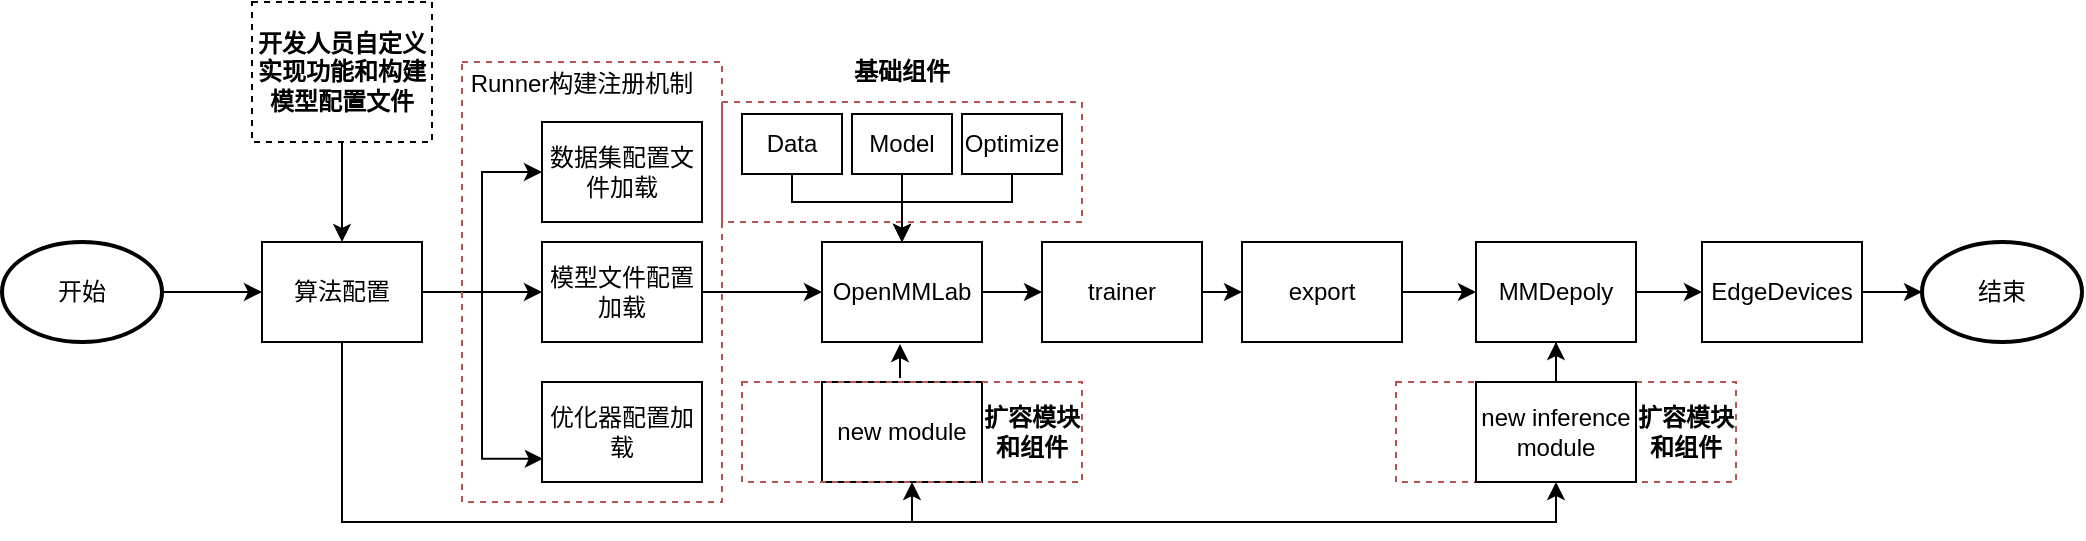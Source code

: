 <mxfile version="20.7.2" type="github">
  <diagram id="go8Xt59pJj9hw-y3U2KG" name="第 1 页">
    <mxGraphModel dx="2073" dy="1331" grid="1" gridSize="10" guides="1" tooltips="1" connect="1" arrows="1" fold="1" page="1" pageScale="1" pageWidth="827" pageHeight="1169" math="0" shadow="0">
      <root>
        <mxCell id="0" />
        <mxCell id="1" parent="0" />
        <mxCell id="4p99a6QbpQf_X9PKqPWL-32" value="" style="rounded=0;whiteSpace=wrap;html=1;fillColor=none;strokeColor=#b85450;dashed=1;" vertex="1" parent="1">
          <mxGeometry x="490" y="220" width="180" height="60" as="geometry" />
        </mxCell>
        <mxCell id="4p99a6QbpQf_X9PKqPWL-29" style="edgeStyle=orthogonalEdgeStyle;rounded=0;orthogonalLoop=1;jettySize=auto;html=1;exitX=1;exitY=0.5;exitDx=0;exitDy=0;entryX=0;entryY=0.5;entryDx=0;entryDy=0;" edge="1" parent="1" source="4p99a6QbpQf_X9PKqPWL-1" target="4p99a6QbpQf_X9PKqPWL-28">
          <mxGeometry relative="1" as="geometry" />
        </mxCell>
        <mxCell id="4p99a6QbpQf_X9PKqPWL-1" value="OpenMMLab" style="rounded=0;whiteSpace=wrap;html=1;" vertex="1" parent="1">
          <mxGeometry x="540" y="290" width="80" height="50" as="geometry" />
        </mxCell>
        <mxCell id="4p99a6QbpQf_X9PKqPWL-8" style="edgeStyle=orthogonalEdgeStyle;rounded=0;orthogonalLoop=1;jettySize=auto;html=1;" edge="1" parent="1" source="4p99a6QbpQf_X9PKqPWL-2" target="4p99a6QbpQf_X9PKqPWL-3">
          <mxGeometry relative="1" as="geometry" />
        </mxCell>
        <mxCell id="4p99a6QbpQf_X9PKqPWL-9" style="edgeStyle=orthogonalEdgeStyle;rounded=0;orthogonalLoop=1;jettySize=auto;html=1;exitX=1;exitY=0.5;exitDx=0;exitDy=0;entryX=0;entryY=0.5;entryDx=0;entryDy=0;exitPerimeter=0;" edge="1" parent="1" source="4p99a6QbpQf_X9PKqPWL-2" target="4p99a6QbpQf_X9PKqPWL-4">
          <mxGeometry relative="1" as="geometry" />
        </mxCell>
        <mxCell id="4p99a6QbpQf_X9PKqPWL-10" style="edgeStyle=orthogonalEdgeStyle;rounded=0;orthogonalLoop=1;jettySize=auto;html=1;exitX=1;exitY=0.5;exitDx=0;exitDy=0;entryX=0.005;entryY=0.768;entryDx=0;entryDy=0;entryPerimeter=0;" edge="1" parent="1" source="4p99a6QbpQf_X9PKqPWL-2" target="4p99a6QbpQf_X9PKqPWL-5">
          <mxGeometry relative="1" as="geometry" />
        </mxCell>
        <mxCell id="4p99a6QbpQf_X9PKqPWL-48" style="edgeStyle=orthogonalEdgeStyle;rounded=0;orthogonalLoop=1;jettySize=auto;html=1;exitX=0.5;exitY=1;exitDx=0;exitDy=0;entryX=0.5;entryY=1;entryDx=0;entryDy=0;" edge="1" parent="1" source="4p99a6QbpQf_X9PKqPWL-2" target="4p99a6QbpQf_X9PKqPWL-34">
          <mxGeometry relative="1" as="geometry" />
        </mxCell>
        <mxCell id="4p99a6QbpQf_X9PKqPWL-49" style="edgeStyle=orthogonalEdgeStyle;rounded=0;orthogonalLoop=1;jettySize=auto;html=1;entryX=0.5;entryY=1;entryDx=0;entryDy=0;" edge="1" parent="1" source="4p99a6QbpQf_X9PKqPWL-2" target="4p99a6QbpQf_X9PKqPWL-44">
          <mxGeometry relative="1" as="geometry">
            <Array as="points">
              <mxPoint x="300" y="430" />
              <mxPoint x="907" y="430" />
            </Array>
          </mxGeometry>
        </mxCell>
        <mxCell id="4p99a6QbpQf_X9PKqPWL-2" value="算法配置" style="rounded=0;whiteSpace=wrap;html=1;" vertex="1" parent="1">
          <mxGeometry x="260" y="290" width="80" height="50" as="geometry" />
        </mxCell>
        <mxCell id="4p99a6QbpQf_X9PKqPWL-11" style="edgeStyle=orthogonalEdgeStyle;rounded=0;orthogonalLoop=1;jettySize=auto;html=1;exitX=1;exitY=0.5;exitDx=0;exitDy=0;entryX=0;entryY=0.5;entryDx=0;entryDy=0;" edge="1" parent="1" source="4p99a6QbpQf_X9PKqPWL-3" target="4p99a6QbpQf_X9PKqPWL-1">
          <mxGeometry relative="1" as="geometry" />
        </mxCell>
        <mxCell id="4p99a6QbpQf_X9PKqPWL-3" value="模型文件配置加载" style="rounded=0;whiteSpace=wrap;html=1;" vertex="1" parent="1">
          <mxGeometry x="400" y="290" width="80" height="50" as="geometry" />
        </mxCell>
        <mxCell id="4p99a6QbpQf_X9PKqPWL-4" value="数据集配置文件加载" style="rounded=0;whiteSpace=wrap;html=1;" vertex="1" parent="1">
          <mxGeometry x="400" y="230" width="80" height="50" as="geometry" />
        </mxCell>
        <mxCell id="4p99a6QbpQf_X9PKqPWL-5" value="优化器配置加载" style="rounded=0;whiteSpace=wrap;html=1;" vertex="1" parent="1">
          <mxGeometry x="400" y="360" width="80" height="50" as="geometry" />
        </mxCell>
        <mxCell id="4p99a6QbpQf_X9PKqPWL-7" style="edgeStyle=orthogonalEdgeStyle;rounded=0;orthogonalLoop=1;jettySize=auto;html=1;entryX=0.492;entryY=1.058;entryDx=0;entryDy=0;entryPerimeter=0;" edge="1" parent="1">
          <mxGeometry relative="1" as="geometry">
            <mxPoint x="579" y="358" as="sourcePoint" />
            <mxPoint x="578.36" y="340.9" as="targetPoint" />
            <Array as="points">
              <mxPoint x="579" y="341" />
              <mxPoint x="578" y="341" />
            </Array>
          </mxGeometry>
        </mxCell>
        <mxCell id="4p99a6QbpQf_X9PKqPWL-6" value="new module" style="rounded=0;whiteSpace=wrap;html=1;" vertex="1" parent="1">
          <mxGeometry x="540" y="360" width="80" height="50" as="geometry" />
        </mxCell>
        <mxCell id="4p99a6QbpQf_X9PKqPWL-20" style="edgeStyle=orthogonalEdgeStyle;rounded=0;orthogonalLoop=1;jettySize=auto;html=1;exitX=0.5;exitY=1;exitDx=0;exitDy=0;" edge="1" parent="1" source="4p99a6QbpQf_X9PKqPWL-13" target="4p99a6QbpQf_X9PKqPWL-1">
          <mxGeometry relative="1" as="geometry">
            <Array as="points">
              <mxPoint x="525" y="270" />
              <mxPoint x="580" y="270" />
            </Array>
          </mxGeometry>
        </mxCell>
        <mxCell id="4p99a6QbpQf_X9PKqPWL-13" value="Data" style="rounded=0;whiteSpace=wrap;html=1;" vertex="1" parent="1">
          <mxGeometry x="500" y="226" width="50" height="30" as="geometry" />
        </mxCell>
        <mxCell id="4p99a6QbpQf_X9PKqPWL-21" style="edgeStyle=orthogonalEdgeStyle;rounded=0;orthogonalLoop=1;jettySize=auto;html=1;exitX=0.5;exitY=1;exitDx=0;exitDy=0;entryX=0.5;entryY=0;entryDx=0;entryDy=0;" edge="1" parent="1" source="4p99a6QbpQf_X9PKqPWL-14" target="4p99a6QbpQf_X9PKqPWL-1">
          <mxGeometry relative="1" as="geometry" />
        </mxCell>
        <mxCell id="4p99a6QbpQf_X9PKqPWL-14" value="Model" style="rounded=0;whiteSpace=wrap;html=1;" vertex="1" parent="1">
          <mxGeometry x="555" y="226" width="50" height="30" as="geometry" />
        </mxCell>
        <mxCell id="4p99a6QbpQf_X9PKqPWL-22" style="edgeStyle=orthogonalEdgeStyle;rounded=0;orthogonalLoop=1;jettySize=auto;html=1;exitX=0.5;exitY=1;exitDx=0;exitDy=0;entryX=0.5;entryY=0;entryDx=0;entryDy=0;" edge="1" parent="1" source="4p99a6QbpQf_X9PKqPWL-15" target="4p99a6QbpQf_X9PKqPWL-1">
          <mxGeometry relative="1" as="geometry">
            <Array as="points">
              <mxPoint x="635" y="270" />
              <mxPoint x="580" y="270" />
            </Array>
          </mxGeometry>
        </mxCell>
        <mxCell id="4p99a6QbpQf_X9PKqPWL-15" value="Optimize" style="rounded=0;whiteSpace=wrap;html=1;" vertex="1" parent="1">
          <mxGeometry x="610" y="226" width="50" height="30" as="geometry" />
        </mxCell>
        <mxCell id="4p99a6QbpQf_X9PKqPWL-26" style="edgeStyle=orthogonalEdgeStyle;rounded=0;orthogonalLoop=1;jettySize=auto;html=1;" edge="1" parent="1" source="4p99a6QbpQf_X9PKqPWL-25" target="4p99a6QbpQf_X9PKqPWL-2">
          <mxGeometry relative="1" as="geometry" />
        </mxCell>
        <mxCell id="4p99a6QbpQf_X9PKqPWL-25" value="开始" style="strokeWidth=2;html=1;shape=mxgraph.flowchart.start_1;whiteSpace=wrap;" vertex="1" parent="1">
          <mxGeometry x="130" y="290" width="80" height="50" as="geometry" />
        </mxCell>
        <mxCell id="4p99a6QbpQf_X9PKqPWL-27" style="edgeStyle=orthogonalEdgeStyle;rounded=0;orthogonalLoop=1;jettySize=auto;html=1;exitX=0.5;exitY=1;exitDx=0;exitDy=0;" edge="1" parent="1" source="4p99a6QbpQf_X9PKqPWL-2" target="4p99a6QbpQf_X9PKqPWL-2">
          <mxGeometry relative="1" as="geometry" />
        </mxCell>
        <mxCell id="4p99a6QbpQf_X9PKqPWL-31" style="edgeStyle=orthogonalEdgeStyle;rounded=0;orthogonalLoop=1;jettySize=auto;html=1;exitX=1;exitY=0.5;exitDx=0;exitDy=0;entryX=0;entryY=0.5;entryDx=0;entryDy=0;" edge="1" parent="1" source="4p99a6QbpQf_X9PKqPWL-28" target="4p99a6QbpQf_X9PKqPWL-30">
          <mxGeometry relative="1" as="geometry" />
        </mxCell>
        <mxCell id="4p99a6QbpQf_X9PKqPWL-28" value="trainer" style="rounded=0;whiteSpace=wrap;html=1;" vertex="1" parent="1">
          <mxGeometry x="650" y="290" width="80" height="50" as="geometry" />
        </mxCell>
        <mxCell id="4p99a6QbpQf_X9PKqPWL-42" style="edgeStyle=orthogonalEdgeStyle;rounded=0;orthogonalLoop=1;jettySize=auto;html=1;exitX=1;exitY=0.5;exitDx=0;exitDy=0;entryX=0;entryY=0.5;entryDx=0;entryDy=0;" edge="1" parent="1" source="4p99a6QbpQf_X9PKqPWL-30" target="4p99a6QbpQf_X9PKqPWL-41">
          <mxGeometry relative="1" as="geometry" />
        </mxCell>
        <mxCell id="4p99a6QbpQf_X9PKqPWL-30" value="export" style="rounded=0;whiteSpace=wrap;html=1;" vertex="1" parent="1">
          <mxGeometry x="750" y="290" width="80" height="50" as="geometry" />
        </mxCell>
        <mxCell id="4p99a6QbpQf_X9PKqPWL-33" value="&lt;b&gt;基础组件&lt;/b&gt;" style="text;html=1;strokeColor=none;fillColor=none;align=center;verticalAlign=middle;whiteSpace=wrap;rounded=0;dashed=1;" vertex="1" parent="1">
          <mxGeometry x="550" y="190" width="60" height="30" as="geometry" />
        </mxCell>
        <mxCell id="4p99a6QbpQf_X9PKqPWL-34" value="" style="rounded=0;whiteSpace=wrap;html=1;fillColor=none;strokeColor=#b85450;dashed=1;" vertex="1" parent="1">
          <mxGeometry x="500" y="360" width="170" height="50" as="geometry" />
        </mxCell>
        <mxCell id="4p99a6QbpQf_X9PKqPWL-35" value="&lt;b&gt;扩容模块和组件&lt;/b&gt;" style="text;html=1;strokeColor=none;fillColor=none;align=center;verticalAlign=middle;whiteSpace=wrap;rounded=0;dashed=1;" vertex="1" parent="1">
          <mxGeometry x="620" y="370" width="50" height="30" as="geometry" />
        </mxCell>
        <mxCell id="4p99a6QbpQf_X9PKqPWL-36" value="" style="rounded=0;whiteSpace=wrap;html=1;fillColor=none;strokeColor=#b85450;dashed=1;" vertex="1" parent="1">
          <mxGeometry x="360" y="200" width="130" height="220" as="geometry" />
        </mxCell>
        <mxCell id="4p99a6QbpQf_X9PKqPWL-37" value="Runner构建注册机制" style="text;html=1;strokeColor=none;fillColor=none;align=center;verticalAlign=middle;whiteSpace=wrap;rounded=0;dashed=1;" vertex="1" parent="1">
          <mxGeometry x="360" y="196" width="120" height="30" as="geometry" />
        </mxCell>
        <mxCell id="4p99a6QbpQf_X9PKqPWL-51" style="edgeStyle=orthogonalEdgeStyle;rounded=0;orthogonalLoop=1;jettySize=auto;html=1;exitX=1;exitY=0.5;exitDx=0;exitDy=0;entryX=0;entryY=0.5;entryDx=0;entryDy=0;" edge="1" parent="1" source="4p99a6QbpQf_X9PKqPWL-41" target="4p99a6QbpQf_X9PKqPWL-50">
          <mxGeometry relative="1" as="geometry" />
        </mxCell>
        <mxCell id="4p99a6QbpQf_X9PKqPWL-41" value="MMDepoly" style="rounded=0;whiteSpace=wrap;html=1;" vertex="1" parent="1">
          <mxGeometry x="867" y="290" width="80" height="50" as="geometry" />
        </mxCell>
        <mxCell id="4p99a6QbpQf_X9PKqPWL-45" value="" style="rounded=0;whiteSpace=wrap;html=1;fillColor=none;strokeColor=#b85450;dashed=1;" vertex="1" parent="1">
          <mxGeometry x="827" y="360" width="170" height="50" as="geometry" />
        </mxCell>
        <mxCell id="4p99a6QbpQf_X9PKqPWL-47" style="edgeStyle=orthogonalEdgeStyle;rounded=0;orthogonalLoop=1;jettySize=auto;html=1;" edge="1" parent="1" source="4p99a6QbpQf_X9PKqPWL-44" target="4p99a6QbpQf_X9PKqPWL-41">
          <mxGeometry relative="1" as="geometry" />
        </mxCell>
        <mxCell id="4p99a6QbpQf_X9PKqPWL-44" value="new inference&lt;br&gt;module" style="rounded=0;whiteSpace=wrap;html=1;" vertex="1" parent="1">
          <mxGeometry x="867" y="360" width="80" height="50" as="geometry" />
        </mxCell>
        <mxCell id="4p99a6QbpQf_X9PKqPWL-46" value="&lt;b&gt;扩容模块和组件&lt;/b&gt;" style="text;html=1;strokeColor=none;fillColor=none;align=center;verticalAlign=middle;whiteSpace=wrap;rounded=0;dashed=1;" vertex="1" parent="1">
          <mxGeometry x="947" y="370" width="50" height="30" as="geometry" />
        </mxCell>
        <mxCell id="4p99a6QbpQf_X9PKqPWL-56" style="edgeStyle=orthogonalEdgeStyle;rounded=0;orthogonalLoop=1;jettySize=auto;html=1;exitX=1;exitY=0.5;exitDx=0;exitDy=0;entryX=0;entryY=0.5;entryDx=0;entryDy=0;entryPerimeter=0;" edge="1" parent="1" source="4p99a6QbpQf_X9PKqPWL-50" target="4p99a6QbpQf_X9PKqPWL-54">
          <mxGeometry relative="1" as="geometry" />
        </mxCell>
        <mxCell id="4p99a6QbpQf_X9PKqPWL-50" value="EdgeDevices" style="rounded=0;whiteSpace=wrap;html=1;" vertex="1" parent="1">
          <mxGeometry x="980" y="290" width="80" height="50" as="geometry" />
        </mxCell>
        <mxCell id="4p99a6QbpQf_X9PKqPWL-53" style="edgeStyle=orthogonalEdgeStyle;rounded=0;orthogonalLoop=1;jettySize=auto;html=1;" edge="1" parent="1" source="4p99a6QbpQf_X9PKqPWL-52" target="4p99a6QbpQf_X9PKqPWL-2">
          <mxGeometry relative="1" as="geometry" />
        </mxCell>
        <mxCell id="4p99a6QbpQf_X9PKqPWL-52" value="&lt;b&gt;开发人员自定义实现功能和构建模型配置文件&lt;/b&gt;" style="rounded=0;whiteSpace=wrap;html=1;dashed=1;fillColor=none;" vertex="1" parent="1">
          <mxGeometry x="255" y="170" width="90" height="70" as="geometry" />
        </mxCell>
        <mxCell id="4p99a6QbpQf_X9PKqPWL-54" value="结束" style="strokeWidth=2;html=1;shape=mxgraph.flowchart.start_1;whiteSpace=wrap;" vertex="1" parent="1">
          <mxGeometry x="1090" y="290" width="80" height="50" as="geometry" />
        </mxCell>
      </root>
    </mxGraphModel>
  </diagram>
</mxfile>
